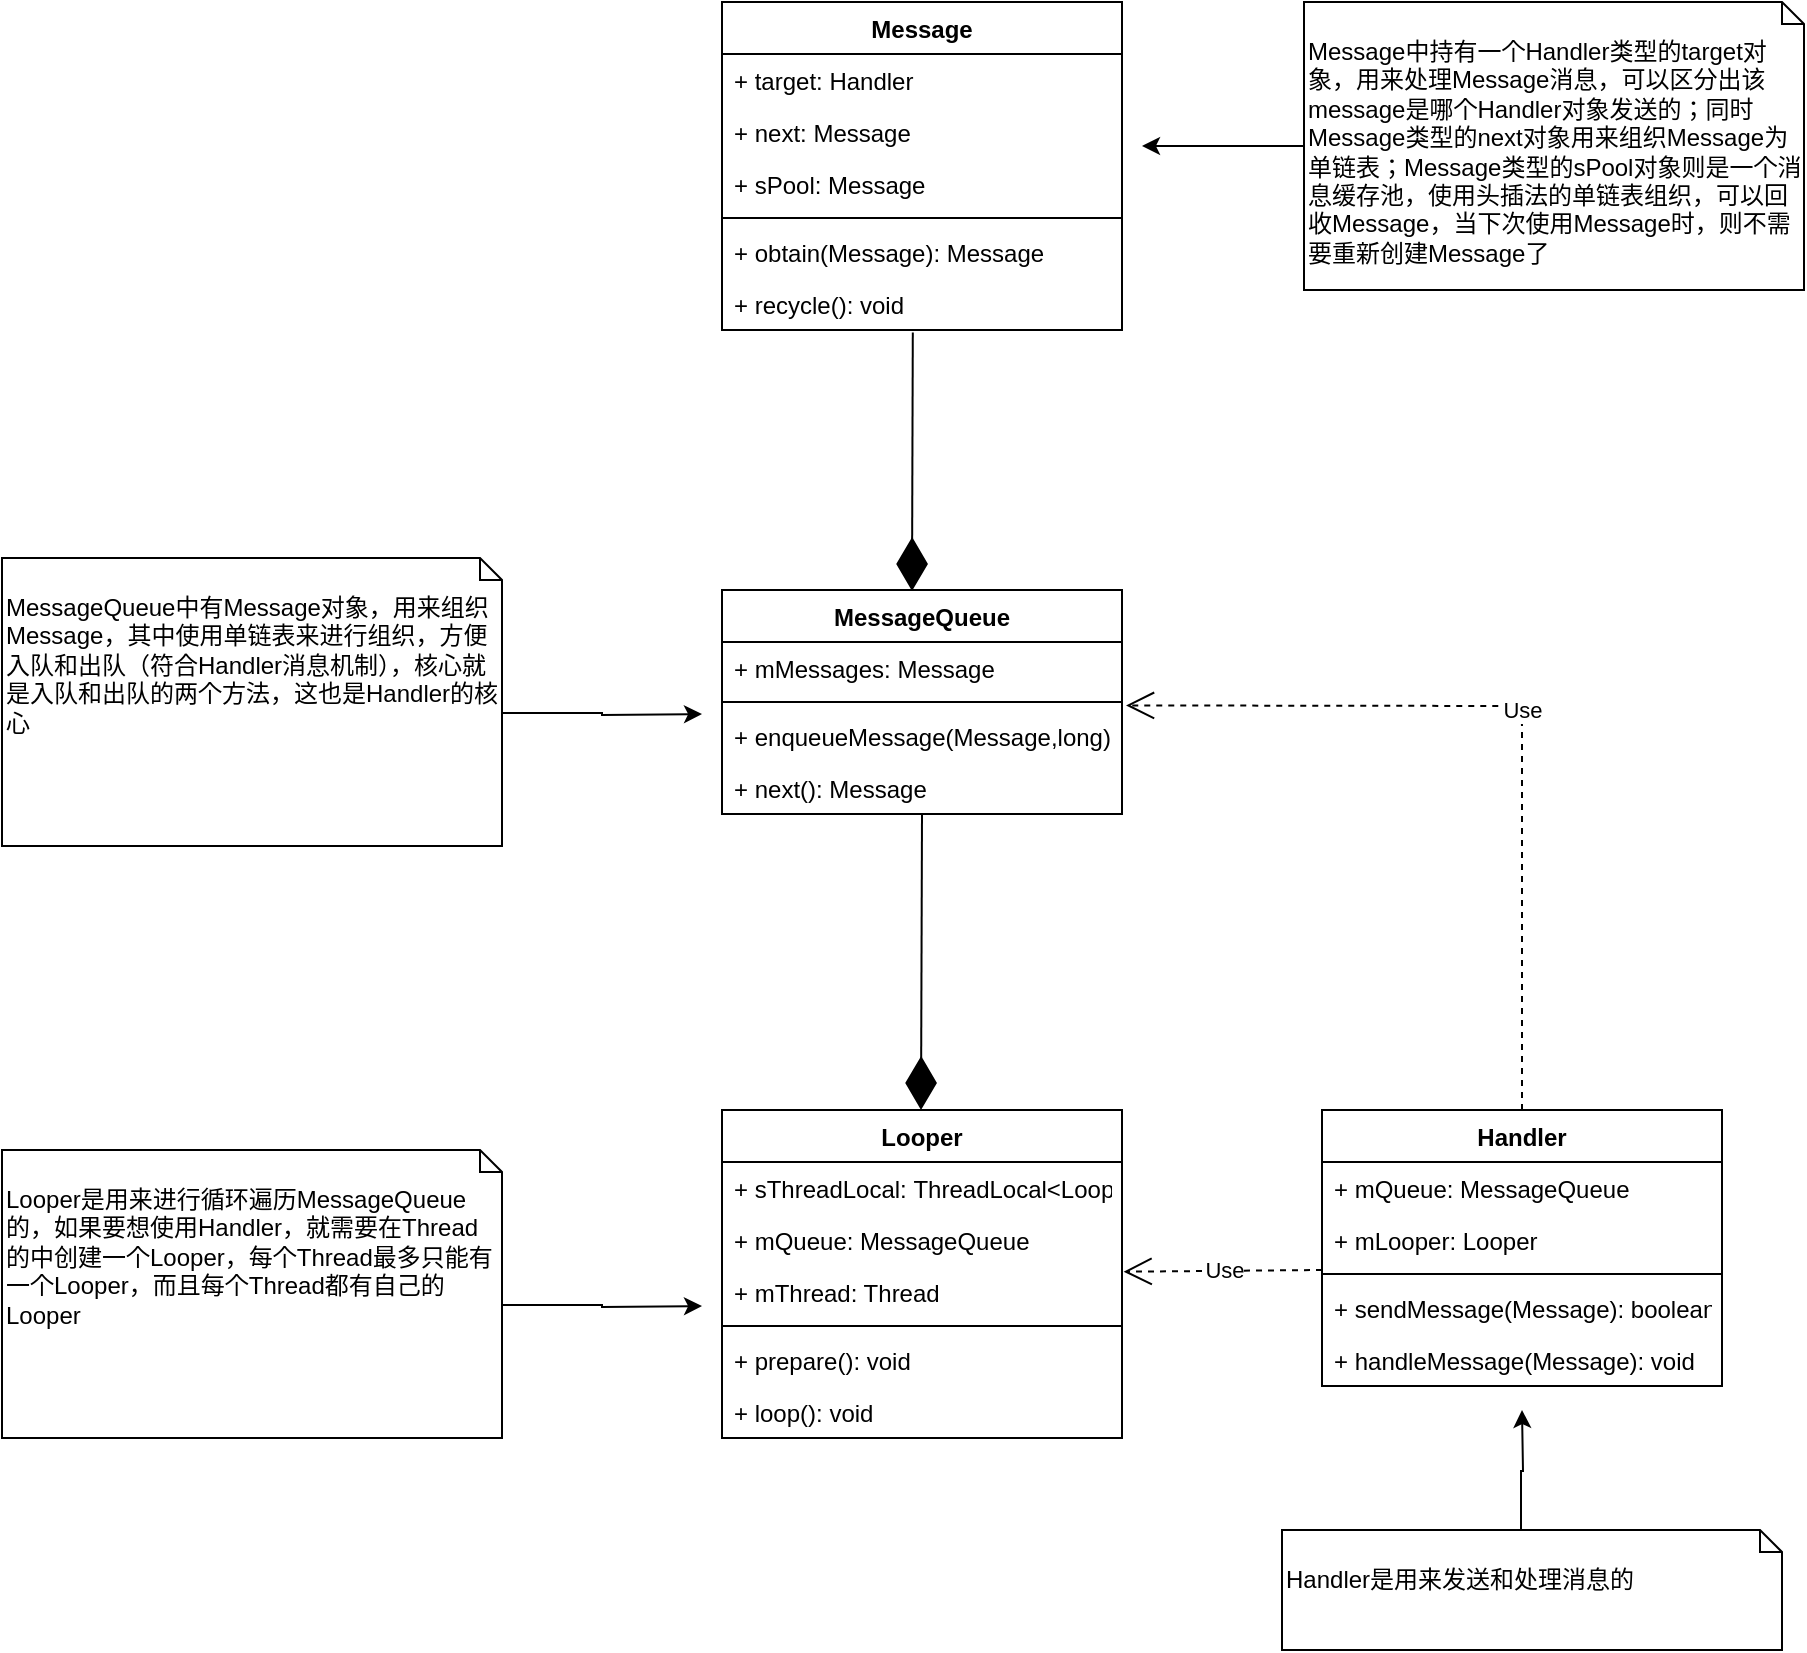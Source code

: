 <mxfile version="14.3.2" type="github">
  <diagram id="C5RBs43oDa-KdzZeNtuy" name="Page-1">
    <mxGraphModel dx="1769" dy="620" grid="1" gridSize="10" guides="1" tooltips="1" connect="1" arrows="1" fold="1" page="1" pageScale="1" pageWidth="583" pageHeight="827" math="0" shadow="0">
      <root>
        <mxCell id="WIyWlLk6GJQsqaUBKTNV-0" />
        <mxCell id="WIyWlLk6GJQsqaUBKTNV-1" parent="WIyWlLk6GJQsqaUBKTNV-0" />
        <mxCell id="ZU6P_-DPb11zaJ6Cw-Iy-6" value="Use" style="endArrow=open;endSize=12;dashed=1;html=1;exitX=0;exitY=0.25;exitDx=0;exitDy=0;exitPerimeter=0;entryX=1.004;entryY=0.11;entryDx=0;entryDy=0;entryPerimeter=0;" parent="WIyWlLk6GJQsqaUBKTNV-1" source="ZU6P_-DPb11zaJ6Cw-Iy-23" target="ZU6P_-DPb11zaJ6Cw-Iy-30" edge="1">
          <mxGeometry width="160" relative="1" as="geometry">
            <mxPoint x="340.0" y="894" as="sourcePoint" />
            <mxPoint x="302" y="842" as="targetPoint" />
          </mxGeometry>
        </mxCell>
        <mxCell id="ZU6P_-DPb11zaJ6Cw-Iy-21" value="Handler" style="swimlane;fontStyle=1;align=center;verticalAlign=top;childLayout=stackLayout;horizontal=1;startSize=26;horizontalStack=0;resizeParent=1;resizeParentMax=0;resizeLast=0;collapsible=1;marginBottom=0;" parent="WIyWlLk6GJQsqaUBKTNV-1" vertex="1">
          <mxGeometry x="400" y="764" width="200" height="138" as="geometry" />
        </mxCell>
        <mxCell id="ZU6P_-DPb11zaJ6Cw-Iy-22" value="+ mQueue: MessageQueue" style="text;strokeColor=none;fillColor=none;align=left;verticalAlign=top;spacingLeft=4;spacingRight=4;overflow=hidden;rotatable=0;points=[[0,0.5],[1,0.5]];portConstraint=eastwest;" parent="ZU6P_-DPb11zaJ6Cw-Iy-21" vertex="1">
          <mxGeometry y="26" width="200" height="26" as="geometry" />
        </mxCell>
        <mxCell id="ZU6P_-DPb11zaJ6Cw-Iy-25" value="+ mLooper: Looper" style="text;strokeColor=none;fillColor=none;align=left;verticalAlign=top;spacingLeft=4;spacingRight=4;overflow=hidden;rotatable=0;points=[[0,0.5],[1,0.5]];portConstraint=eastwest;" parent="ZU6P_-DPb11zaJ6Cw-Iy-21" vertex="1">
          <mxGeometry y="52" width="200" height="26" as="geometry" />
        </mxCell>
        <mxCell id="ZU6P_-DPb11zaJ6Cw-Iy-23" value="" style="line;strokeWidth=1;fillColor=none;align=left;verticalAlign=middle;spacingTop=-1;spacingLeft=3;spacingRight=3;rotatable=0;labelPosition=right;points=[];portConstraint=eastwest;" parent="ZU6P_-DPb11zaJ6Cw-Iy-21" vertex="1">
          <mxGeometry y="78" width="200" height="8" as="geometry" />
        </mxCell>
        <mxCell id="ZU6P_-DPb11zaJ6Cw-Iy-24" value="+ sendMessage(Message): boolean" style="text;strokeColor=none;fillColor=none;align=left;verticalAlign=top;spacingLeft=4;spacingRight=4;overflow=hidden;rotatable=0;points=[[0,0.5],[1,0.5]];portConstraint=eastwest;" parent="ZU6P_-DPb11zaJ6Cw-Iy-21" vertex="1">
          <mxGeometry y="86" width="200" height="26" as="geometry" />
        </mxCell>
        <mxCell id="ZU6P_-DPb11zaJ6Cw-Iy-27" value="+ handleMessage(Message): void" style="text;strokeColor=none;fillColor=none;align=left;verticalAlign=top;spacingLeft=4;spacingRight=4;overflow=hidden;rotatable=0;points=[[0,0.5],[1,0.5]];portConstraint=eastwest;" parent="ZU6P_-DPb11zaJ6Cw-Iy-21" vertex="1">
          <mxGeometry y="112" width="200" height="26" as="geometry" />
        </mxCell>
        <mxCell id="ZU6P_-DPb11zaJ6Cw-Iy-28" value="Looper" style="swimlane;fontStyle=1;align=center;verticalAlign=top;childLayout=stackLayout;horizontal=1;startSize=26;horizontalStack=0;resizeParent=1;resizeParentMax=0;resizeLast=0;collapsible=1;marginBottom=0;" parent="WIyWlLk6GJQsqaUBKTNV-1" vertex="1">
          <mxGeometry x="100" y="764" width="200" height="164" as="geometry" />
        </mxCell>
        <mxCell id="ZU6P_-DPb11zaJ6Cw-Iy-29" value="+ sThreadLocal: ThreadLocal&lt;Looper&gt;" style="text;strokeColor=none;fillColor=none;align=left;verticalAlign=top;spacingLeft=4;spacingRight=4;overflow=hidden;rotatable=0;points=[[0,0.5],[1,0.5]];portConstraint=eastwest;" parent="ZU6P_-DPb11zaJ6Cw-Iy-28" vertex="1">
          <mxGeometry y="26" width="200" height="26" as="geometry" />
        </mxCell>
        <mxCell id="ZU6P_-DPb11zaJ6Cw-Iy-36" value="+ mQueue: MessageQueue" style="text;strokeColor=none;fillColor=none;align=left;verticalAlign=top;spacingLeft=4;spacingRight=4;overflow=hidden;rotatable=0;points=[[0,0.5],[1,0.5]];portConstraint=eastwest;" parent="ZU6P_-DPb11zaJ6Cw-Iy-28" vertex="1">
          <mxGeometry y="52" width="200" height="26" as="geometry" />
        </mxCell>
        <mxCell id="ZU6P_-DPb11zaJ6Cw-Iy-30" value="+ mThread: Thread" style="text;strokeColor=none;fillColor=none;align=left;verticalAlign=top;spacingLeft=4;spacingRight=4;overflow=hidden;rotatable=0;points=[[0,0.5],[1,0.5]];portConstraint=eastwest;" parent="ZU6P_-DPb11zaJ6Cw-Iy-28" vertex="1">
          <mxGeometry y="78" width="200" height="26" as="geometry" />
        </mxCell>
        <mxCell id="ZU6P_-DPb11zaJ6Cw-Iy-31" value="" style="line;strokeWidth=1;fillColor=none;align=left;verticalAlign=middle;spacingTop=-1;spacingLeft=3;spacingRight=3;rotatable=0;labelPosition=right;points=[];portConstraint=eastwest;" parent="ZU6P_-DPb11zaJ6Cw-Iy-28" vertex="1">
          <mxGeometry y="104" width="200" height="8" as="geometry" />
        </mxCell>
        <mxCell id="ZU6P_-DPb11zaJ6Cw-Iy-32" value="+ prepare(): void" style="text;strokeColor=none;fillColor=none;align=left;verticalAlign=top;spacingLeft=4;spacingRight=4;overflow=hidden;rotatable=0;points=[[0,0.5],[1,0.5]];portConstraint=eastwest;" parent="ZU6P_-DPb11zaJ6Cw-Iy-28" vertex="1">
          <mxGeometry y="112" width="200" height="26" as="geometry" />
        </mxCell>
        <mxCell id="ZU6P_-DPb11zaJ6Cw-Iy-33" value="+ loop(): void" style="text;strokeColor=none;fillColor=none;align=left;verticalAlign=top;spacingLeft=4;spacingRight=4;overflow=hidden;rotatable=0;points=[[0,0.5],[1,0.5]];portConstraint=eastwest;" parent="ZU6P_-DPb11zaJ6Cw-Iy-28" vertex="1">
          <mxGeometry y="138" width="200" height="26" as="geometry" />
        </mxCell>
        <mxCell id="ZU6P_-DPb11zaJ6Cw-Iy-37" value="MessageQueue" style="swimlane;fontStyle=1;align=center;verticalAlign=top;childLayout=stackLayout;horizontal=1;startSize=26;horizontalStack=0;resizeParent=1;resizeParentMax=0;resizeLast=0;collapsible=1;marginBottom=0;" parent="WIyWlLk6GJQsqaUBKTNV-1" vertex="1">
          <mxGeometry x="100" y="504" width="200" height="112" as="geometry" />
        </mxCell>
        <mxCell id="ZU6P_-DPb11zaJ6Cw-Iy-39" value="+ mMessages: Message" style="text;strokeColor=none;fillColor=none;align=left;verticalAlign=top;spacingLeft=4;spacingRight=4;overflow=hidden;rotatable=0;points=[[0,0.5],[1,0.5]];portConstraint=eastwest;" parent="ZU6P_-DPb11zaJ6Cw-Iy-37" vertex="1">
          <mxGeometry y="26" width="200" height="26" as="geometry" />
        </mxCell>
        <mxCell id="ZU6P_-DPb11zaJ6Cw-Iy-41" value="" style="line;strokeWidth=1;fillColor=none;align=left;verticalAlign=middle;spacingTop=-1;spacingLeft=3;spacingRight=3;rotatable=0;labelPosition=right;points=[];portConstraint=eastwest;" parent="ZU6P_-DPb11zaJ6Cw-Iy-37" vertex="1">
          <mxGeometry y="52" width="200" height="8" as="geometry" />
        </mxCell>
        <mxCell id="ZU6P_-DPb11zaJ6Cw-Iy-42" value="+ enqueueMessage(Message,long): boolean" style="text;strokeColor=none;fillColor=none;align=left;verticalAlign=top;spacingLeft=4;spacingRight=4;overflow=hidden;rotatable=0;points=[[0,0.5],[1,0.5]];portConstraint=eastwest;" parent="ZU6P_-DPb11zaJ6Cw-Iy-37" vertex="1">
          <mxGeometry y="60" width="200" height="26" as="geometry" />
        </mxCell>
        <mxCell id="ZU6P_-DPb11zaJ6Cw-Iy-43" value="+ next(): Message" style="text;strokeColor=none;fillColor=none;align=left;verticalAlign=top;spacingLeft=4;spacingRight=4;overflow=hidden;rotatable=0;points=[[0,0.5],[1,0.5]];portConstraint=eastwest;" parent="ZU6P_-DPb11zaJ6Cw-Iy-37" vertex="1">
          <mxGeometry y="86" width="200" height="26" as="geometry" />
        </mxCell>
        <mxCell id="ZU6P_-DPb11zaJ6Cw-Iy-45" value="Message" style="swimlane;fontStyle=1;align=center;verticalAlign=top;childLayout=stackLayout;horizontal=1;startSize=26;horizontalStack=0;resizeParent=1;resizeParentMax=0;resizeLast=0;collapsible=1;marginBottom=0;" parent="WIyWlLk6GJQsqaUBKTNV-1" vertex="1">
          <mxGeometry x="100" y="210" width="200" height="164" as="geometry" />
        </mxCell>
        <mxCell id="ZU6P_-DPb11zaJ6Cw-Iy-46" value="+ target: Handler" style="text;strokeColor=none;fillColor=none;align=left;verticalAlign=top;spacingLeft=4;spacingRight=4;overflow=hidden;rotatable=0;points=[[0,0.5],[1,0.5]];portConstraint=eastwest;" parent="ZU6P_-DPb11zaJ6Cw-Iy-45" vertex="1">
          <mxGeometry y="26" width="200" height="26" as="geometry" />
        </mxCell>
        <mxCell id="ZU6P_-DPb11zaJ6Cw-Iy-47" value="+ next: Message" style="text;strokeColor=none;fillColor=none;align=left;verticalAlign=top;spacingLeft=4;spacingRight=4;overflow=hidden;rotatable=0;points=[[0,0.5],[1,0.5]];portConstraint=eastwest;" parent="ZU6P_-DPb11zaJ6Cw-Iy-45" vertex="1">
          <mxGeometry y="52" width="200" height="26" as="geometry" />
        </mxCell>
        <mxCell id="ZU6P_-DPb11zaJ6Cw-Iy-48" value="+ sPool: Message" style="text;strokeColor=none;fillColor=none;align=left;verticalAlign=top;spacingLeft=4;spacingRight=4;overflow=hidden;rotatable=0;points=[[0,0.5],[1,0.5]];portConstraint=eastwest;" parent="ZU6P_-DPb11zaJ6Cw-Iy-45" vertex="1">
          <mxGeometry y="78" width="200" height="26" as="geometry" />
        </mxCell>
        <mxCell id="ZU6P_-DPb11zaJ6Cw-Iy-49" value="" style="line;strokeWidth=1;fillColor=none;align=left;verticalAlign=middle;spacingTop=-1;spacingLeft=3;spacingRight=3;rotatable=0;labelPosition=right;points=[];portConstraint=eastwest;" parent="ZU6P_-DPb11zaJ6Cw-Iy-45" vertex="1">
          <mxGeometry y="104" width="200" height="8" as="geometry" />
        </mxCell>
        <mxCell id="ZU6P_-DPb11zaJ6Cw-Iy-50" value="+ obtain(Message): Message" style="text;strokeColor=none;fillColor=none;align=left;verticalAlign=top;spacingLeft=4;spacingRight=4;overflow=hidden;rotatable=0;points=[[0,0.5],[1,0.5]];portConstraint=eastwest;" parent="ZU6P_-DPb11zaJ6Cw-Iy-45" vertex="1">
          <mxGeometry y="112" width="200" height="26" as="geometry" />
        </mxCell>
        <mxCell id="ZU6P_-DPb11zaJ6Cw-Iy-51" value="+ recycle(): void" style="text;strokeColor=none;fillColor=none;align=left;verticalAlign=top;spacingLeft=4;spacingRight=4;overflow=hidden;rotatable=0;points=[[0,0.5],[1,0.5]];portConstraint=eastwest;" parent="ZU6P_-DPb11zaJ6Cw-Iy-45" vertex="1">
          <mxGeometry y="138" width="200" height="26" as="geometry" />
        </mxCell>
        <mxCell id="ZU6P_-DPb11zaJ6Cw-Iy-53" value="Use" style="endArrow=open;endSize=12;dashed=1;html=1;exitX=0.5;exitY=0;exitDx=0;exitDy=0;entryX=1.01;entryY=0.22;entryDx=0;entryDy=0;entryPerimeter=0;" parent="WIyWlLk6GJQsqaUBKTNV-1" source="ZU6P_-DPb11zaJ6Cw-Iy-21" edge="1">
          <mxGeometry width="160" relative="1" as="geometry">
            <mxPoint x="479.2" y="724" as="sourcePoint" />
            <mxPoint x="302" y="561.72" as="targetPoint" />
            <Array as="points">
              <mxPoint x="500" y="562" />
            </Array>
          </mxGeometry>
        </mxCell>
        <mxCell id="ZU6P_-DPb11zaJ6Cw-Iy-55" value="" style="endArrow=diamondThin;endFill=1;endSize=24;html=1;exitX=0.477;exitY=1.046;exitDx=0;exitDy=0;exitPerimeter=0;entryX=0.475;entryY=0.004;entryDx=0;entryDy=0;entryPerimeter=0;" parent="WIyWlLk6GJQsqaUBKTNV-1" source="ZU6P_-DPb11zaJ6Cw-Iy-51" target="ZU6P_-DPb11zaJ6Cw-Iy-37" edge="1">
          <mxGeometry width="160" relative="1" as="geometry">
            <mxPoint x="130" y="454" as="sourcePoint" />
            <mxPoint x="290" y="454" as="targetPoint" />
          </mxGeometry>
        </mxCell>
        <mxCell id="ZU6P_-DPb11zaJ6Cw-Iy-56" value="" style="endArrow=diamondThin;endFill=1;endSize=24;html=1;exitX=0.5;exitY=1;exitDx=0;exitDy=0;" parent="WIyWlLk6GJQsqaUBKTNV-1" source="ZU6P_-DPb11zaJ6Cw-Iy-37" edge="1">
          <mxGeometry width="160" relative="1" as="geometry">
            <mxPoint x="199.9" y="667.996" as="sourcePoint" />
            <mxPoint x="199.5" y="764" as="targetPoint" />
          </mxGeometry>
        </mxCell>
        <mxCell id="ZU6P_-DPb11zaJ6Cw-Iy-58" style="edgeStyle=orthogonalEdgeStyle;rounded=0;orthogonalLoop=1;jettySize=auto;html=1;exitX=0;exitY=0.5;exitDx=0;exitDy=0;exitPerimeter=0;entryX=0.995;entryY=0.769;entryDx=0;entryDy=0;entryPerimeter=0;" parent="WIyWlLk6GJQsqaUBKTNV-1" source="ZU6P_-DPb11zaJ6Cw-Iy-57" edge="1">
          <mxGeometry relative="1" as="geometry">
            <mxPoint x="310" y="281.994" as="targetPoint" />
          </mxGeometry>
        </mxCell>
        <mxCell id="ZU6P_-DPb11zaJ6Cw-Iy-57" value="Message中持有一个Handler类型的target对象，用来处理Message消息，可以区分出该message是哪个Handler对象发送的；同时Message类型的next对象用来组织Message为单链表；Message类型的sPool对象则是一个消息缓存池，使用头插法的单链表组织，可以回收Message，当下次使用Message时，则不需要重新创建Message了" style="shape=note2;boundedLbl=1;whiteSpace=wrap;html=1;size=11;verticalAlign=top;align=left;" parent="WIyWlLk6GJQsqaUBKTNV-1" vertex="1">
          <mxGeometry x="391" y="210" width="250" height="144" as="geometry" />
        </mxCell>
        <mxCell id="ZU6P_-DPb11zaJ6Cw-Iy-59" value="MessageQueue中有Message对象，用来组织Message，其中使用单链表来进行组织，方便入队和出队（符合Handler消息机制），核心就是入队和出队的两个方法，这也是Handler的核心" style="shape=note2;boundedLbl=1;whiteSpace=wrap;html=1;size=11;verticalAlign=top;align=left;" parent="WIyWlLk6GJQsqaUBKTNV-1" vertex="1">
          <mxGeometry x="-260" y="488" width="250" height="144" as="geometry" />
        </mxCell>
        <mxCell id="ZU6P_-DPb11zaJ6Cw-Iy-63" style="edgeStyle=orthogonalEdgeStyle;rounded=0;orthogonalLoop=1;jettySize=auto;html=1;exitX=0;exitY=0;exitDx=250;exitDy=77.5;exitPerimeter=0;" parent="WIyWlLk6GJQsqaUBKTNV-1" source="ZU6P_-DPb11zaJ6Cw-Iy-59" edge="1">
          <mxGeometry relative="1" as="geometry">
            <mxPoint x="401" y="292" as="sourcePoint" />
            <mxPoint x="90" y="566" as="targetPoint" />
          </mxGeometry>
        </mxCell>
        <mxCell id="ZU6P_-DPb11zaJ6Cw-Iy-64" value="Looper是用来进行循环遍历MessageQueue的，如果要想使用Handler，就需要在Thread的中创建一个Looper，每个Thread最多只能有一个Looper，而且每个Thread都有自己的Looper" style="shape=note2;boundedLbl=1;whiteSpace=wrap;html=1;size=11;verticalAlign=top;align=left;" parent="WIyWlLk6GJQsqaUBKTNV-1" vertex="1">
          <mxGeometry x="-260" y="784" width="250" height="144" as="geometry" />
        </mxCell>
        <mxCell id="ZU6P_-DPb11zaJ6Cw-Iy-65" style="edgeStyle=orthogonalEdgeStyle;rounded=0;orthogonalLoop=1;jettySize=auto;html=1;exitX=0;exitY=0;exitDx=250;exitDy=77.5;exitPerimeter=0;" parent="WIyWlLk6GJQsqaUBKTNV-1" source="ZU6P_-DPb11zaJ6Cw-Iy-64" edge="1">
          <mxGeometry relative="1" as="geometry">
            <mxPoint x="401" y="588" as="sourcePoint" />
            <mxPoint x="90" y="862" as="targetPoint" />
          </mxGeometry>
        </mxCell>
        <mxCell id="ZU6P_-DPb11zaJ6Cw-Iy-66" value="Handler是用来发送和处理消息的" style="shape=note2;boundedLbl=1;whiteSpace=wrap;html=1;size=11;verticalAlign=top;align=left;" parent="WIyWlLk6GJQsqaUBKTNV-1" vertex="1">
          <mxGeometry x="380" y="974" width="250" height="60" as="geometry" />
        </mxCell>
        <mxCell id="ZU6P_-DPb11zaJ6Cw-Iy-67" style="edgeStyle=orthogonalEdgeStyle;rounded=0;orthogonalLoop=1;jettySize=auto;html=1;exitX=0;exitY=0;exitDx=119.5;exitDy=0;exitPerimeter=0;entryX=0.5;entryY=1.077;entryDx=0;entryDy=0;entryPerimeter=0;" parent="WIyWlLk6GJQsqaUBKTNV-1" source="ZU6P_-DPb11zaJ6Cw-Iy-66" edge="1">
          <mxGeometry relative="1" as="geometry">
            <mxPoint x="1041" y="778" as="sourcePoint" />
            <mxPoint x="500" y="914.002" as="targetPoint" />
          </mxGeometry>
        </mxCell>
      </root>
    </mxGraphModel>
  </diagram>
</mxfile>
